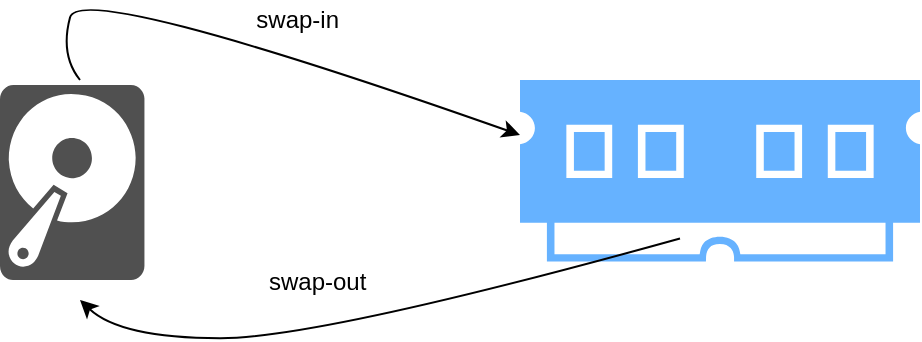 <mxfile version="16.4.5" type="github">
  <diagram id="mXKrz4-EB7H1Jir7QN99" name="Page-1">
    <mxGraphModel dx="1106" dy="645" grid="1" gridSize="10" guides="1" tooltips="1" connect="1" arrows="1" fold="1" page="1" pageScale="1" pageWidth="827" pageHeight="1169" math="0" shadow="0">
      <root>
        <mxCell id="0" />
        <mxCell id="1" parent="0" />
        <mxCell id="XBL8jyp10QS4CpAVoSZo-1" value="" style="sketch=0;pointerEvents=1;shadow=0;dashed=0;html=1;strokeColor=none;fillColor=#66B2FF;labelPosition=center;verticalLabelPosition=bottom;verticalAlign=top;align=center;outlineConnect=0;shape=mxgraph.veeam2.ram;" vertex="1" parent="1">
          <mxGeometry x="410" y="270" width="200" height="90.75" as="geometry" />
        </mxCell>
        <mxCell id="XBL8jyp10QS4CpAVoSZo-2" value="" style="sketch=0;pointerEvents=1;shadow=0;dashed=0;html=1;strokeColor=none;fillColor=#505050;labelPosition=center;verticalLabelPosition=bottom;verticalAlign=top;outlineConnect=0;align=center;shape=mxgraph.office.devices.hard_disk;" vertex="1" parent="1">
          <mxGeometry x="150" y="272.5" width="72.22" height="97.5" as="geometry" />
        </mxCell>
        <mxCell id="XBL8jyp10QS4CpAVoSZo-3" value="" style="curved=1;endArrow=classic;html=1;rounded=0;" edge="1" parent="1">
          <mxGeometry width="50" height="50" relative="1" as="geometry">
            <mxPoint x="190" y="270" as="sourcePoint" />
            <mxPoint x="410" y="297.5" as="targetPoint" />
            <Array as="points">
              <mxPoint x="180" y="257.5" />
              <mxPoint x="190" y="220" />
            </Array>
          </mxGeometry>
        </mxCell>
        <mxCell id="XBL8jyp10QS4CpAVoSZo-5" value="" style="curved=1;endArrow=classic;html=1;rounded=0;" edge="1" parent="1">
          <mxGeometry width="50" height="50" relative="1" as="geometry">
            <mxPoint x="490" y="349.25" as="sourcePoint" />
            <mxPoint x="190" y="380" as="targetPoint" />
            <Array as="points">
              <mxPoint x="310" y="399.25" />
              <mxPoint x="210" y="399" />
            </Array>
          </mxGeometry>
        </mxCell>
        <mxCell id="XBL8jyp10QS4CpAVoSZo-6" value="swap-in&amp;nbsp;" style="text;html=1;align=center;verticalAlign=middle;resizable=0;points=[];autosize=1;strokeColor=none;fillColor=none;" vertex="1" parent="1">
          <mxGeometry x="270" y="230" width="60" height="20" as="geometry" />
        </mxCell>
        <mxCell id="XBL8jyp10QS4CpAVoSZo-7" value="swap-out&amp;nbsp;" style="text;html=1;align=center;verticalAlign=middle;resizable=0;points=[];autosize=1;strokeColor=none;fillColor=none;" vertex="1" parent="1">
          <mxGeometry x="275" y="360.75" width="70" height="20" as="geometry" />
        </mxCell>
      </root>
    </mxGraphModel>
  </diagram>
</mxfile>
